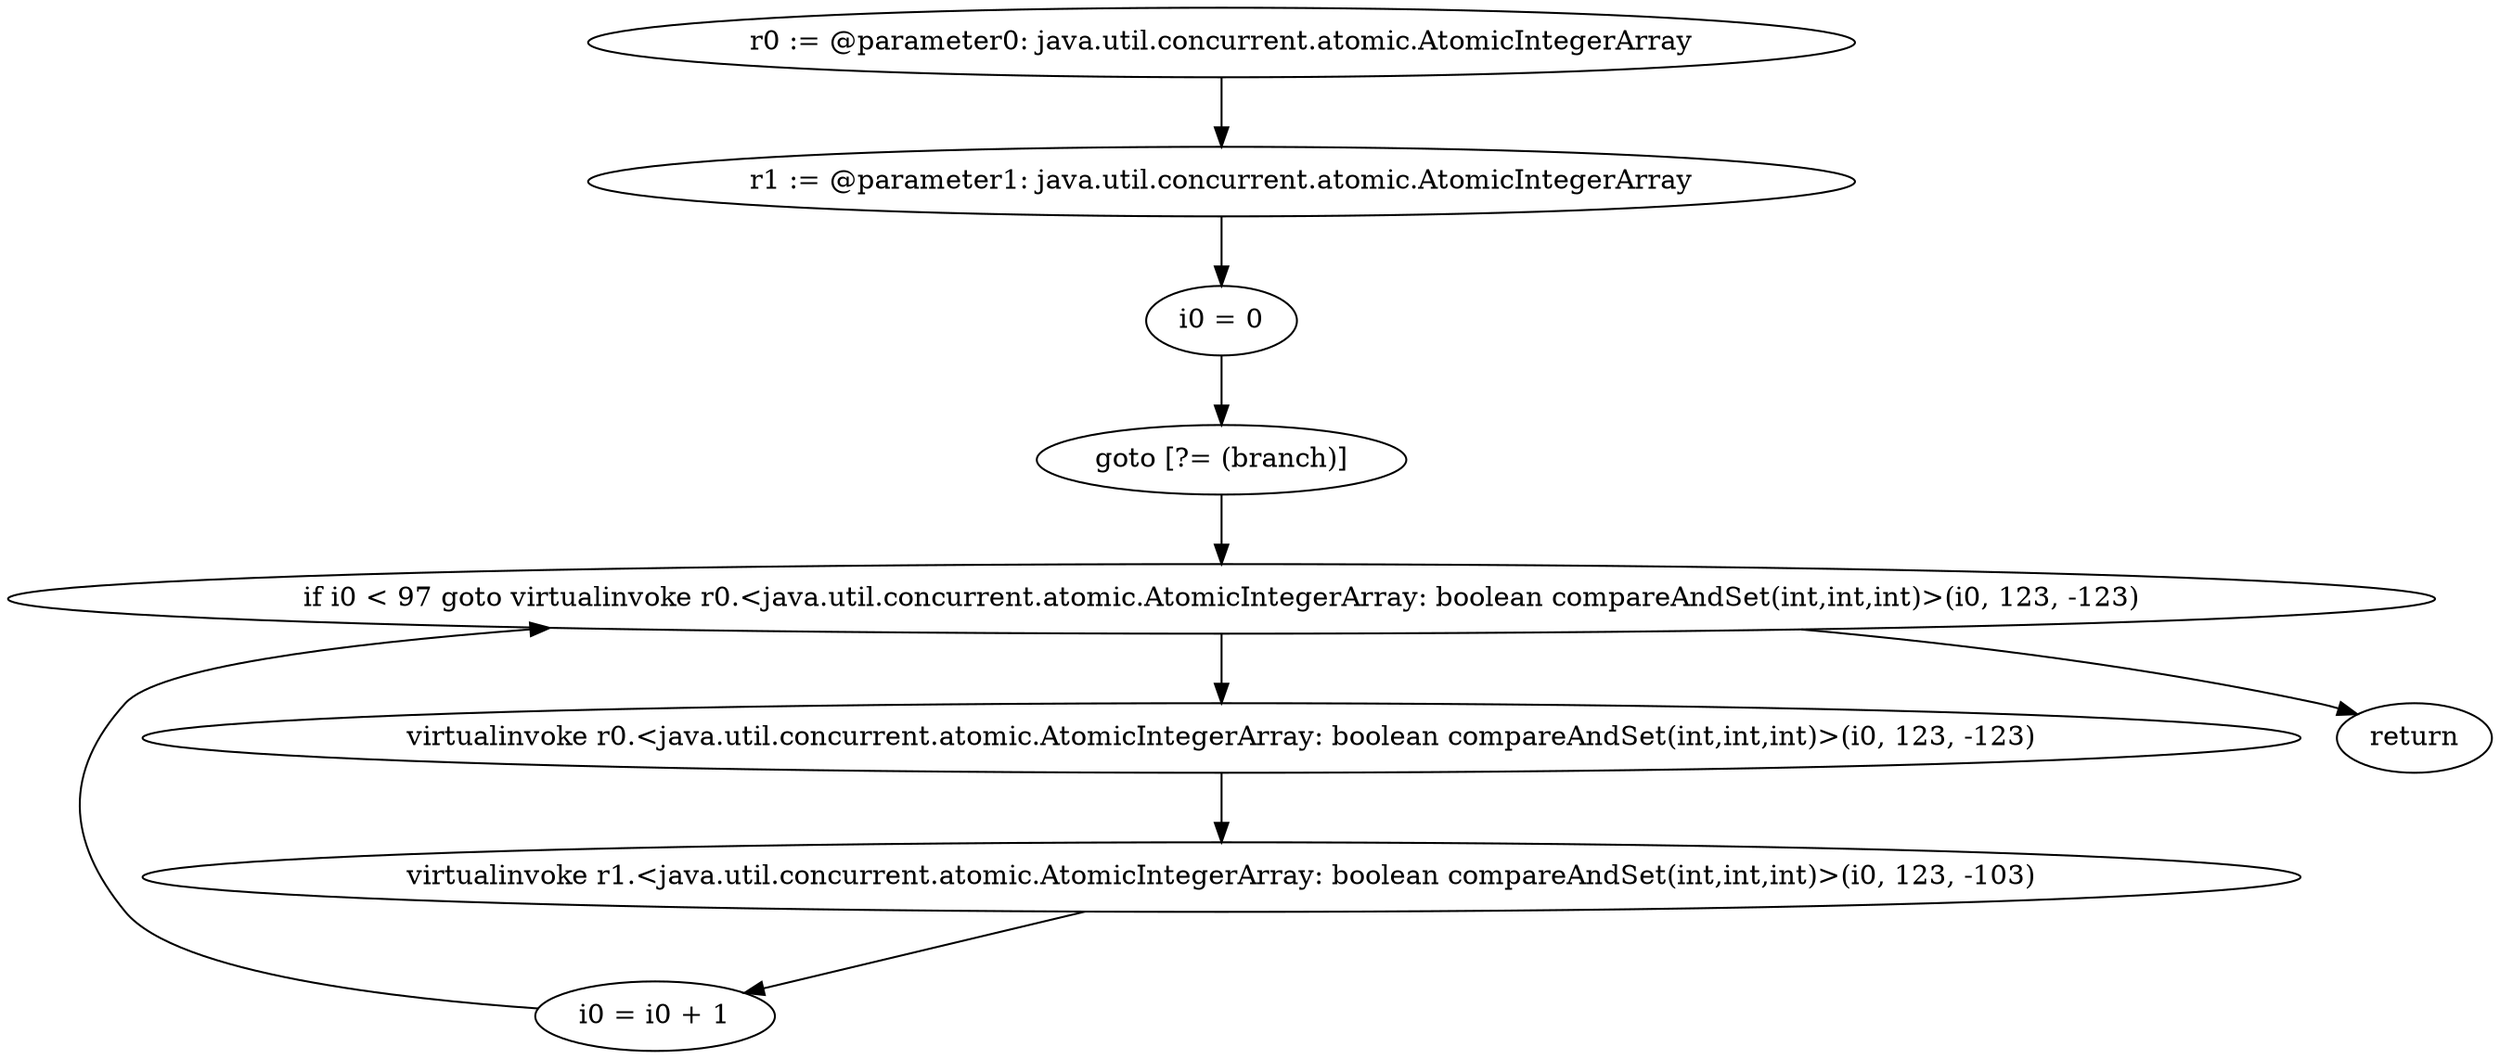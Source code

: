 digraph "unitGraph" {
    "r0 := @parameter0: java.util.concurrent.atomic.AtomicIntegerArray"
    "r1 := @parameter1: java.util.concurrent.atomic.AtomicIntegerArray"
    "i0 = 0"
    "goto [?= (branch)]"
    "virtualinvoke r0.<java.util.concurrent.atomic.AtomicIntegerArray: boolean compareAndSet(int,int,int)>(i0, 123, -123)"
    "virtualinvoke r1.<java.util.concurrent.atomic.AtomicIntegerArray: boolean compareAndSet(int,int,int)>(i0, 123, -103)"
    "i0 = i0 + 1"
    "if i0 < 97 goto virtualinvoke r0.<java.util.concurrent.atomic.AtomicIntegerArray: boolean compareAndSet(int,int,int)>(i0, 123, -123)"
    "return"
    "r0 := @parameter0: java.util.concurrent.atomic.AtomicIntegerArray"->"r1 := @parameter1: java.util.concurrent.atomic.AtomicIntegerArray";
    "r1 := @parameter1: java.util.concurrent.atomic.AtomicIntegerArray"->"i0 = 0";
    "i0 = 0"->"goto [?= (branch)]";
    "goto [?= (branch)]"->"if i0 < 97 goto virtualinvoke r0.<java.util.concurrent.atomic.AtomicIntegerArray: boolean compareAndSet(int,int,int)>(i0, 123, -123)";
    "virtualinvoke r0.<java.util.concurrent.atomic.AtomicIntegerArray: boolean compareAndSet(int,int,int)>(i0, 123, -123)"->"virtualinvoke r1.<java.util.concurrent.atomic.AtomicIntegerArray: boolean compareAndSet(int,int,int)>(i0, 123, -103)";
    "virtualinvoke r1.<java.util.concurrent.atomic.AtomicIntegerArray: boolean compareAndSet(int,int,int)>(i0, 123, -103)"->"i0 = i0 + 1";
    "i0 = i0 + 1"->"if i0 < 97 goto virtualinvoke r0.<java.util.concurrent.atomic.AtomicIntegerArray: boolean compareAndSet(int,int,int)>(i0, 123, -123)";
    "if i0 < 97 goto virtualinvoke r0.<java.util.concurrent.atomic.AtomicIntegerArray: boolean compareAndSet(int,int,int)>(i0, 123, -123)"->"return";
    "if i0 < 97 goto virtualinvoke r0.<java.util.concurrent.atomic.AtomicIntegerArray: boolean compareAndSet(int,int,int)>(i0, 123, -123)"->"virtualinvoke r0.<java.util.concurrent.atomic.AtomicIntegerArray: boolean compareAndSet(int,int,int)>(i0, 123, -123)";
}
